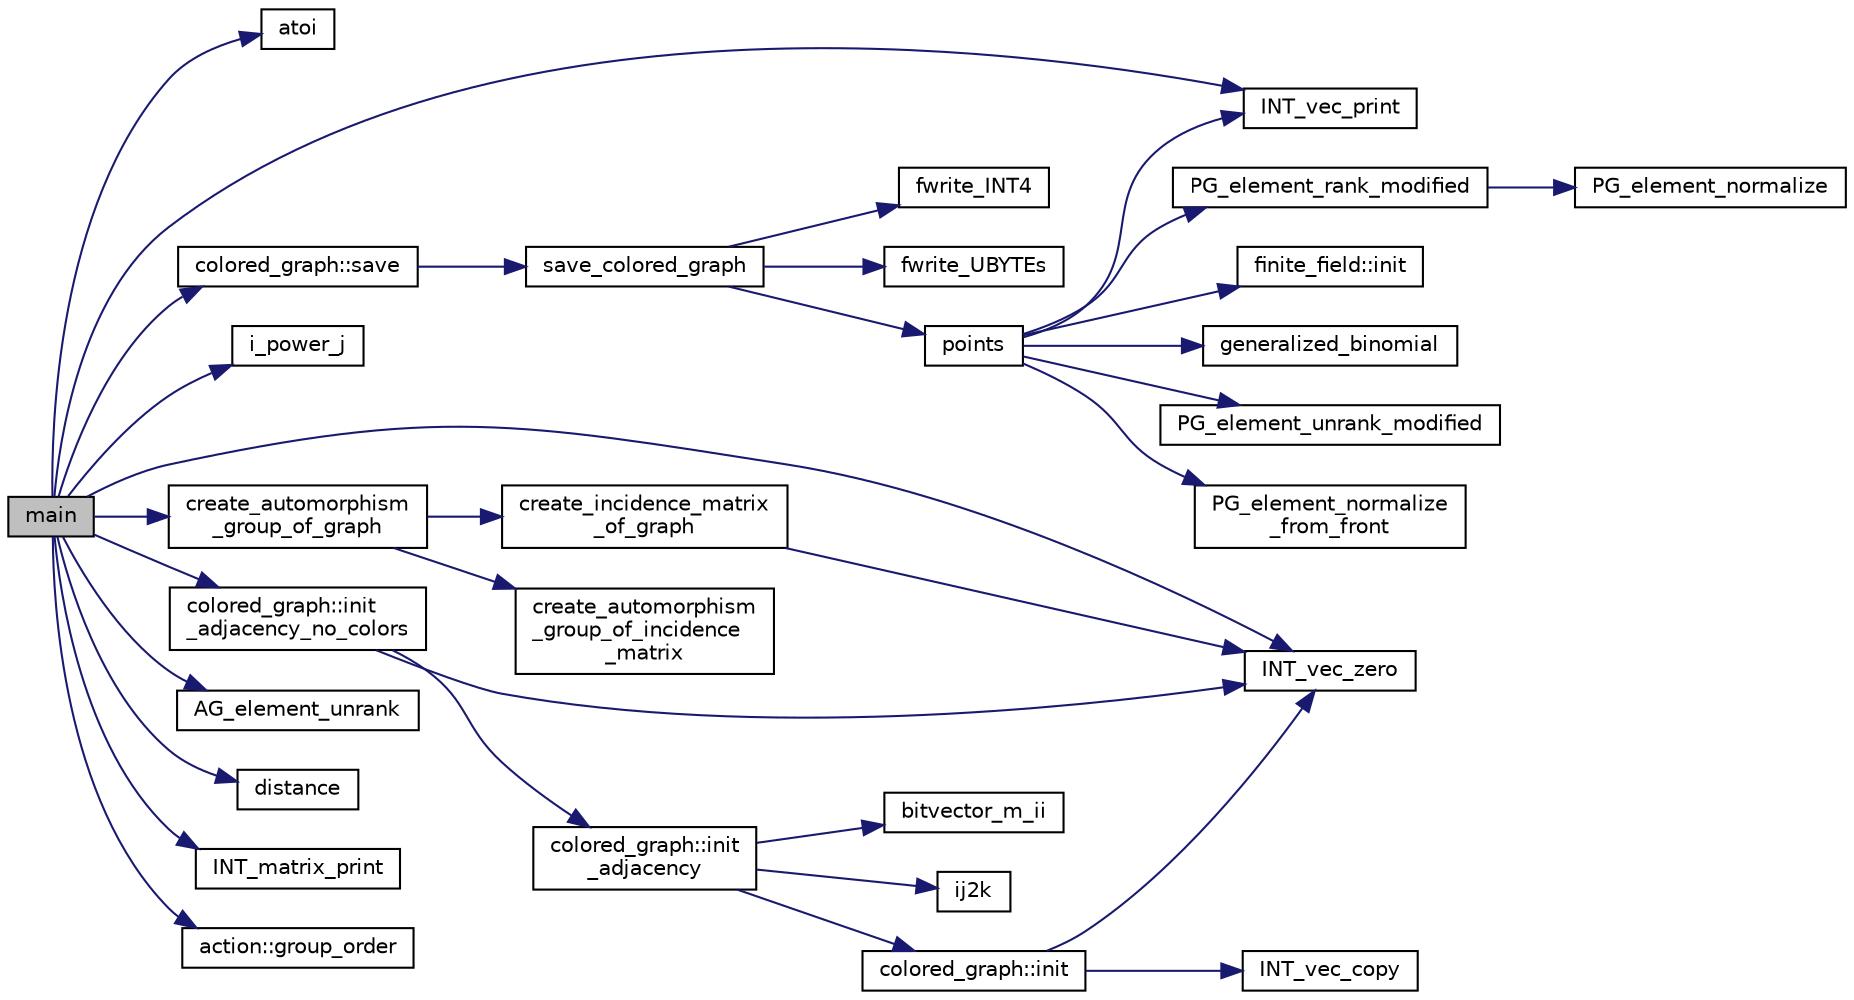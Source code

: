 digraph "main"
{
  edge [fontname="Helvetica",fontsize="10",labelfontname="Helvetica",labelfontsize="10"];
  node [fontname="Helvetica",fontsize="10",shape=record];
  rankdir="LR";
  Node3 [label="main",height=0.2,width=0.4,color="black", fillcolor="grey75", style="filled", fontcolor="black"];
  Node3 -> Node4 [color="midnightblue",fontsize="10",style="solid",fontname="Helvetica"];
  Node4 [label="atoi",height=0.2,width=0.4,color="black", fillcolor="white", style="filled",URL="$d9/d60/discreta_8h.html#ad0ac71cbcb495289e474437d6b7d7fac"];
  Node3 -> Node5 [color="midnightblue",fontsize="10",style="solid",fontname="Helvetica"];
  Node5 [label="INT_vec_print",height=0.2,width=0.4,color="black", fillcolor="white", style="filled",URL="$df/dbf/sajeeb_8_c.html#a79a5901af0b47dd0d694109543c027fe"];
  Node3 -> Node6 [color="midnightblue",fontsize="10",style="solid",fontname="Helvetica"];
  Node6 [label="i_power_j",height=0.2,width=0.4,color="black", fillcolor="white", style="filled",URL="$de/dc5/algebra__and__number__theory_8h.html#a39b321523e8957d701618bb5cac542b5"];
  Node3 -> Node7 [color="midnightblue",fontsize="10",style="solid",fontname="Helvetica"];
  Node7 [label="INT_vec_zero",height=0.2,width=0.4,color="black", fillcolor="white", style="filled",URL="$df/dbf/sajeeb_8_c.html#aa8c9c7977203577026080f546fe4980f"];
  Node3 -> Node8 [color="midnightblue",fontsize="10",style="solid",fontname="Helvetica"];
  Node8 [label="AG_element_unrank",height=0.2,width=0.4,color="black", fillcolor="white", style="filled",URL="$d4/d67/geometry_8h.html#a4a33b86c87b2879b97cfa1327abe2885"];
  Node3 -> Node9 [color="midnightblue",fontsize="10",style="solid",fontname="Helvetica"];
  Node9 [label="distance",height=0.2,width=0.4,color="black", fillcolor="white", style="filled",URL="$d0/df9/sequences_8_c.html#a3f4d273239de315efc094f519dd3b25d"];
  Node3 -> Node10 [color="midnightblue",fontsize="10",style="solid",fontname="Helvetica"];
  Node10 [label="colored_graph::init\l_adjacency_no_colors",height=0.2,width=0.4,color="black", fillcolor="white", style="filled",URL="$dc/de2/classcolored__graph.html#aa5e628053139148b42e5ea61698d3bae"];
  Node10 -> Node7 [color="midnightblue",fontsize="10",style="solid",fontname="Helvetica"];
  Node10 -> Node11 [color="midnightblue",fontsize="10",style="solid",fontname="Helvetica"];
  Node11 [label="colored_graph::init\l_adjacency",height=0.2,width=0.4,color="black", fillcolor="white", style="filled",URL="$dc/de2/classcolored__graph.html#a7dd89f3adcb0f1d70d4bb05be6400e73"];
  Node11 -> Node12 [color="midnightblue",fontsize="10",style="solid",fontname="Helvetica"];
  Node12 [label="ij2k",height=0.2,width=0.4,color="black", fillcolor="white", style="filled",URL="$df/dbf/sajeeb_8_c.html#a68a0fe85ad4b80a9220cb33f9c4c0042"];
  Node11 -> Node13 [color="midnightblue",fontsize="10",style="solid",fontname="Helvetica"];
  Node13 [label="bitvector_m_ii",height=0.2,width=0.4,color="black", fillcolor="white", style="filled",URL="$df/dbf/sajeeb_8_c.html#a31da55e2b26316d582cd322dc670b67b"];
  Node11 -> Node14 [color="midnightblue",fontsize="10",style="solid",fontname="Helvetica"];
  Node14 [label="colored_graph::init",height=0.2,width=0.4,color="black", fillcolor="white", style="filled",URL="$dc/de2/classcolored__graph.html#a4b917cdc9c6203a5a750c321e791bc7d"];
  Node14 -> Node15 [color="midnightblue",fontsize="10",style="solid",fontname="Helvetica"];
  Node15 [label="INT_vec_copy",height=0.2,width=0.4,color="black", fillcolor="white", style="filled",URL="$df/dbf/sajeeb_8_c.html#ac2d875e27e009af6ec04d17254d11075"];
  Node14 -> Node7 [color="midnightblue",fontsize="10",style="solid",fontname="Helvetica"];
  Node3 -> Node16 [color="midnightblue",fontsize="10",style="solid",fontname="Helvetica"];
  Node16 [label="colored_graph::save",height=0.2,width=0.4,color="black", fillcolor="white", style="filled",URL="$dc/de2/classcolored__graph.html#a562912fb7464addacd865057a1a48f75"];
  Node16 -> Node17 [color="midnightblue",fontsize="10",style="solid",fontname="Helvetica"];
  Node17 [label="save_colored_graph",height=0.2,width=0.4,color="black", fillcolor="white", style="filled",URL="$da/da9/galois__global_8_c.html#a1f2e1a9df5b1f9af96c9c1e08fbc98c7"];
  Node17 -> Node18 [color="midnightblue",fontsize="10",style="solid",fontname="Helvetica"];
  Node18 [label="fwrite_INT4",height=0.2,width=0.4,color="black", fillcolor="white", style="filled",URL="$df/dbf/sajeeb_8_c.html#a2e1091b3187c01029a1a1453ce9e8639"];
  Node17 -> Node19 [color="midnightblue",fontsize="10",style="solid",fontname="Helvetica"];
  Node19 [label="points",height=0.2,width=0.4,color="black", fillcolor="white", style="filled",URL="$d7/d83/points_8_c.html#a8a498513b4415e1a4628a70fb6b26817"];
  Node19 -> Node20 [color="midnightblue",fontsize="10",style="solid",fontname="Helvetica"];
  Node20 [label="finite_field::init",height=0.2,width=0.4,color="black", fillcolor="white", style="filled",URL="$df/d5a/classfinite__field.html#a13e75e8165b27464935b50368ee8313c"];
  Node19 -> Node21 [color="midnightblue",fontsize="10",style="solid",fontname="Helvetica"];
  Node21 [label="generalized_binomial",height=0.2,width=0.4,color="black", fillcolor="white", style="filled",URL="$d2/d7c/combinatorics_8_c.html#a24762dc22e45175d18ec1ec1d2556ae8"];
  Node19 -> Node22 [color="midnightblue",fontsize="10",style="solid",fontname="Helvetica"];
  Node22 [label="PG_element_unrank_modified",height=0.2,width=0.4,color="black", fillcolor="white", style="filled",URL="$d4/d67/geometry_8h.html#a83ae9b605d496f6a90345303f6efae64"];
  Node19 -> Node5 [color="midnightblue",fontsize="10",style="solid",fontname="Helvetica"];
  Node19 -> Node23 [color="midnightblue",fontsize="10",style="solid",fontname="Helvetica"];
  Node23 [label="PG_element_normalize\l_from_front",height=0.2,width=0.4,color="black", fillcolor="white", style="filled",URL="$d4/d67/geometry_8h.html#af675caf5f9975573455c8d93cb56bf95"];
  Node19 -> Node24 [color="midnightblue",fontsize="10",style="solid",fontname="Helvetica"];
  Node24 [label="PG_element_rank_modified",height=0.2,width=0.4,color="black", fillcolor="white", style="filled",URL="$d4/d67/geometry_8h.html#a9cd1a8bf5b88a038e33862f6c2c3dd36"];
  Node24 -> Node25 [color="midnightblue",fontsize="10",style="solid",fontname="Helvetica"];
  Node25 [label="PG_element_normalize",height=0.2,width=0.4,color="black", fillcolor="white", style="filled",URL="$df/de4/projective_8_c.html#a5a4c3c1158bad6bab0d786c616bd0996"];
  Node17 -> Node26 [color="midnightblue",fontsize="10",style="solid",fontname="Helvetica"];
  Node26 [label="fwrite_UBYTEs",height=0.2,width=0.4,color="black", fillcolor="white", style="filled",URL="$df/dbf/sajeeb_8_c.html#a3097dee262bebe614d11c8fc47e414d3"];
  Node3 -> Node27 [color="midnightblue",fontsize="10",style="solid",fontname="Helvetica"];
  Node27 [label="INT_matrix_print",height=0.2,width=0.4,color="black", fillcolor="white", style="filled",URL="$d5/db4/io__and__os_8h.html#afd4180a24bef3a2b584668a4eaf607ff"];
  Node3 -> Node28 [color="midnightblue",fontsize="10",style="solid",fontname="Helvetica"];
  Node28 [label="create_automorphism\l_group_of_graph",height=0.2,width=0.4,color="black", fillcolor="white", style="filled",URL="$d5/d90/action__global_8_c.html#a7b41a54fbadf9f29d8bcb291d849ceae"];
  Node28 -> Node29 [color="midnightblue",fontsize="10",style="solid",fontname="Helvetica"];
  Node29 [label="create_incidence_matrix\l_of_graph",height=0.2,width=0.4,color="black", fillcolor="white", style="filled",URL="$d5/d90/action__global_8_c.html#af2bea5e561ad8cbbc2ba2ae332b2fdf6"];
  Node29 -> Node7 [color="midnightblue",fontsize="10",style="solid",fontname="Helvetica"];
  Node28 -> Node30 [color="midnightblue",fontsize="10",style="solid",fontname="Helvetica"];
  Node30 [label="create_automorphism\l_group_of_incidence\l_matrix",height=0.2,width=0.4,color="black", fillcolor="white", style="filled",URL="$d5/d90/action__global_8_c.html#ad2cce64aa207f848e71c9fe51b41a9ff"];
  Node3 -> Node31 [color="midnightblue",fontsize="10",style="solid",fontname="Helvetica"];
  Node31 [label="action::group_order",height=0.2,width=0.4,color="black", fillcolor="white", style="filled",URL="$d2/d86/classaction.html#ad1f69adb27041311d2e7be96e39388d4"];
}
